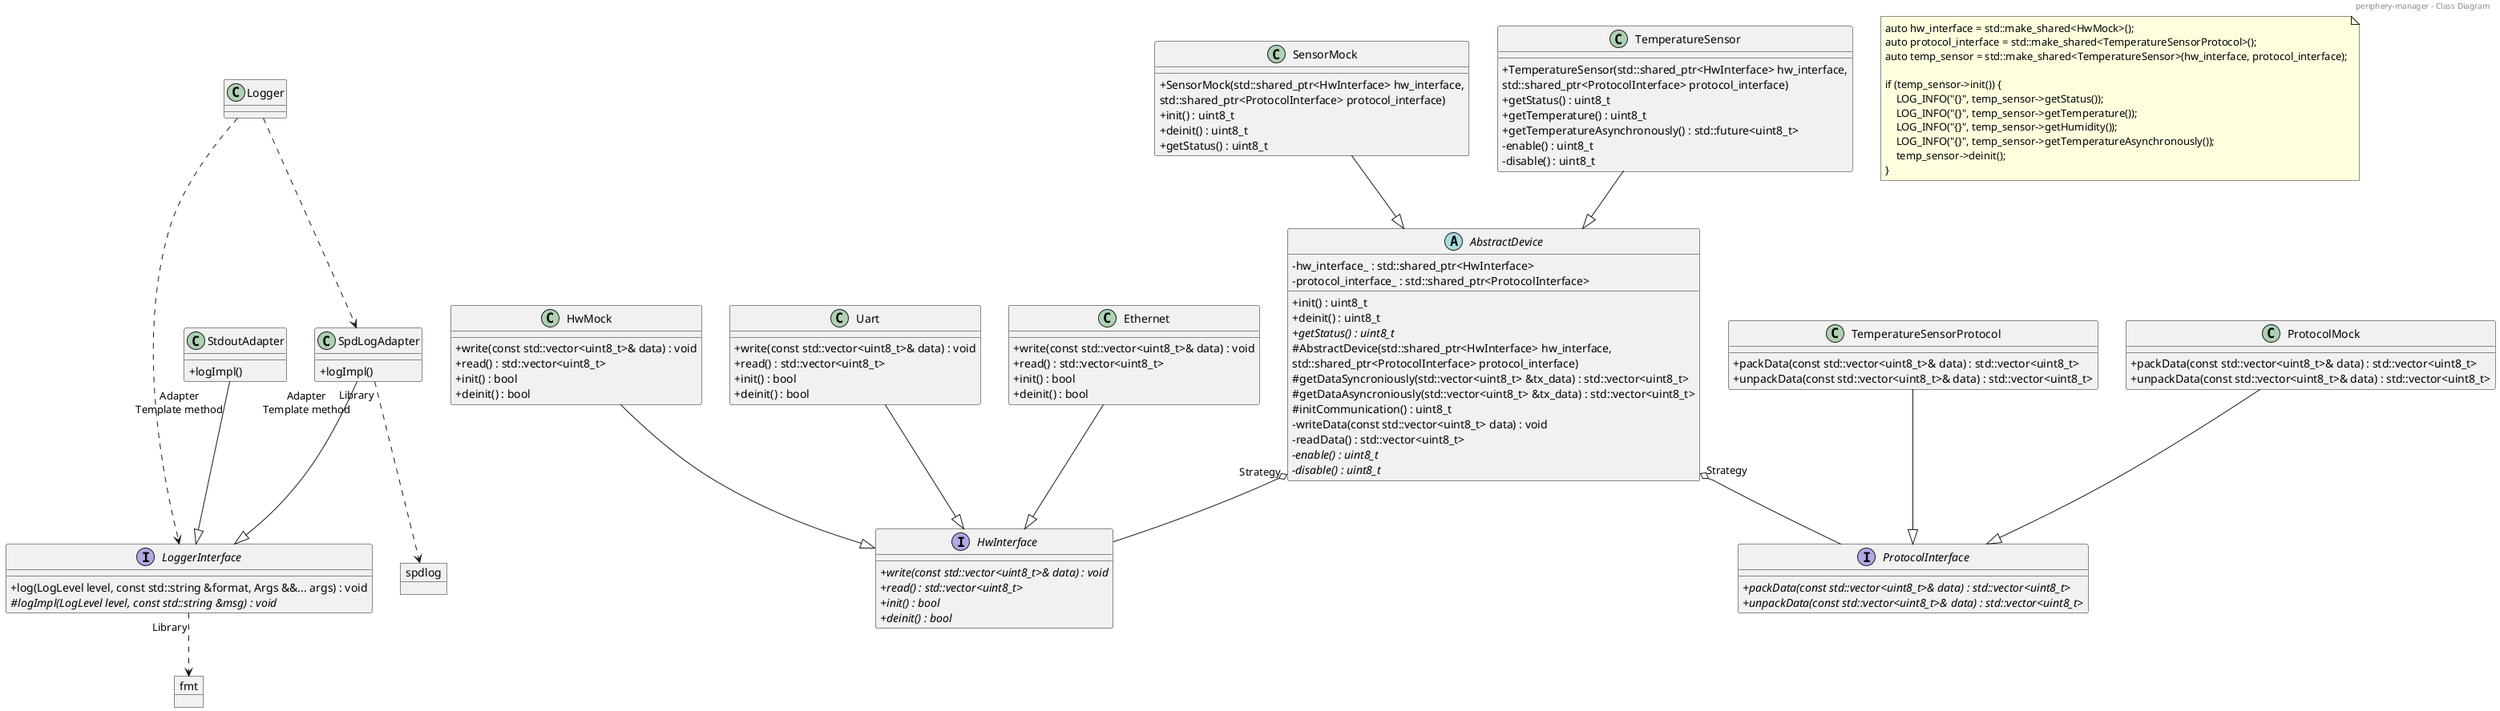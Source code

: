 @startuml periphery-manager
'https://plantuml.com/class-diagram
skinparam classAttributeIconSize 0

header
    periphery-manager - Class Diagram
endheader

'Classes

object spdlog {
}

object fmt {
}

interface LoggerInterface {
    +log(LogLevel level, const std::string &format, Args &&... args) : void
    #{abstract}logImpl(LogLevel level, const std::string &msg) : void
}

class Logger {
}

class SpdLogAdapter {
    +logImpl()
}

class StdoutAdapter {
    +logImpl()
}

abstract AbstractDevice {
    -hw_interface_ : std::shared_ptr<HwInterface>
    -protocol_interface_ : std::shared_ptr<ProtocolInterface>
    +init() : uint8_t
    +deinit() : uint8_t
    +{abstract}getStatus() : uint8_t
    #AbstractDevice(std::shared_ptr<HwInterface> hw_interface,
        std::shared_ptr<ProtocolInterface> protocol_interface)
    #getDataSyncroniously(std::vector<uint8_t> &tx_data) : std::vector<uint8_t>
    #getDataAsyncroniously(std::vector<uint8_t> &tx_data) : std::vector<uint8_t>
    #initCommunication() : uint8_t
    -writeData(const std::vector<uint8_t> data) : void
    -readData() : std::vector<uint8_t>
    -{abstract}enable() : uint8_t
    -{abstract}disable() : uint8_t
}

class SensorMock {
    +SensorMock(std::shared_ptr<HwInterface> hw_interface,
        std::shared_ptr<ProtocolInterface> protocol_interface)
    +init() : uint8_t
    +deinit() : uint8_t
    +getStatus() : uint8_t
}

class TemperatureSensor {
    +TemperatureSensor(std::shared_ptr<HwInterface> hw_interface,
        std::shared_ptr<ProtocolInterface> protocol_interface)
    +getStatus() : uint8_t
    +getTemperature() : uint8_t
    +getTemperatureAsynchronously() : std::future<uint8_t>
    -enable() : uint8_t
    -disable() : uint8_t
}

interface HwInterface {
    +{abstract} write(const std::vector<uint8_t>& data) : void
    +{abstract} read() : std::vector<uint8_t>
    +{abstract} init() : bool
    +{abstract} deinit() : bool
}

class HwMock {
    +write(const std::vector<uint8_t>& data) : void
    +read() : std::vector<uint8_t>
    +init() : bool
    +deinit() : bool
}

class Uart {
    +write(const std::vector<uint8_t>& data) : void
    +read() : std::vector<uint8_t>
    +init() : bool
    +deinit() : bool
}

class Ethernet {
    +write(const std::vector<uint8_t>& data) : void
    +read() : std::vector<uint8_t>
    +init() : bool
    +deinit() : bool
}

interface ProtocolInterface {
    +{abstract}packData(const std::vector<uint8_t>& data) : std::vector<uint8_t>
    +{abstract}unpackData(const std::vector<uint8_t>& data) : std::vector<uint8_t>
}

class TemperatureSensorProtocol {
    +packData(const std::vector<uint8_t>& data) : std::vector<uint8_t>
    +unpackData(const std::vector<uint8_t>& data) : std::vector<uint8_t>
}

class ProtocolMock {
    +packData(const std::vector<uint8_t>& data) : std::vector<uint8_t>
    +unpackData(const std::vector<uint8_t>& data) : std::vector<uint8_t>
}

'Relations

SensorMock --|> AbstractDevice
TemperatureSensor --|> AbstractDevice

AbstractDevice "Strategy" o-- HwInterface
AbstractDevice "Strategy" o-- ProtocolInterface

TemperatureSensorProtocol --|> ProtocolInterface
ProtocolMock --|> ProtocolInterface

HwMock --|> HwInterface
Uart --|> HwInterface
Ethernet --|> HwInterface

Logger ..> LoggerInterface
Logger ..> SpdLogAdapter
SpdLogAdapter "Library" ..> spdlog
LoggerInterface "Library" ..> fmt
SpdLogAdapter "Adapter\nTemplate method" --|> LoggerInterface
StdoutAdapter "Adapter\nTemplate method" --|> LoggerInterface

'Notes

note as UserCode
    auto hw_interface = std::make_shared<HwMock>();
    auto protocol_interface = std::make_shared<TemperatureSensorProtocol>();
    auto temp_sensor = std::make_shared<TemperatureSensor>(hw_interface, protocol_interface);

    if (temp_sensor->init()) {
        LOG_INFO("{}", temp_sensor->getStatus());
        LOG_INFO("{}", temp_sensor->getTemperature());
        LOG_INFO("{}", temp_sensor->getHumidity());
        LOG_INFO("{}", temp_sensor->getTemperatureAsynchronously());
        temp_sensor->deinit();
    }
end note

@enduml
